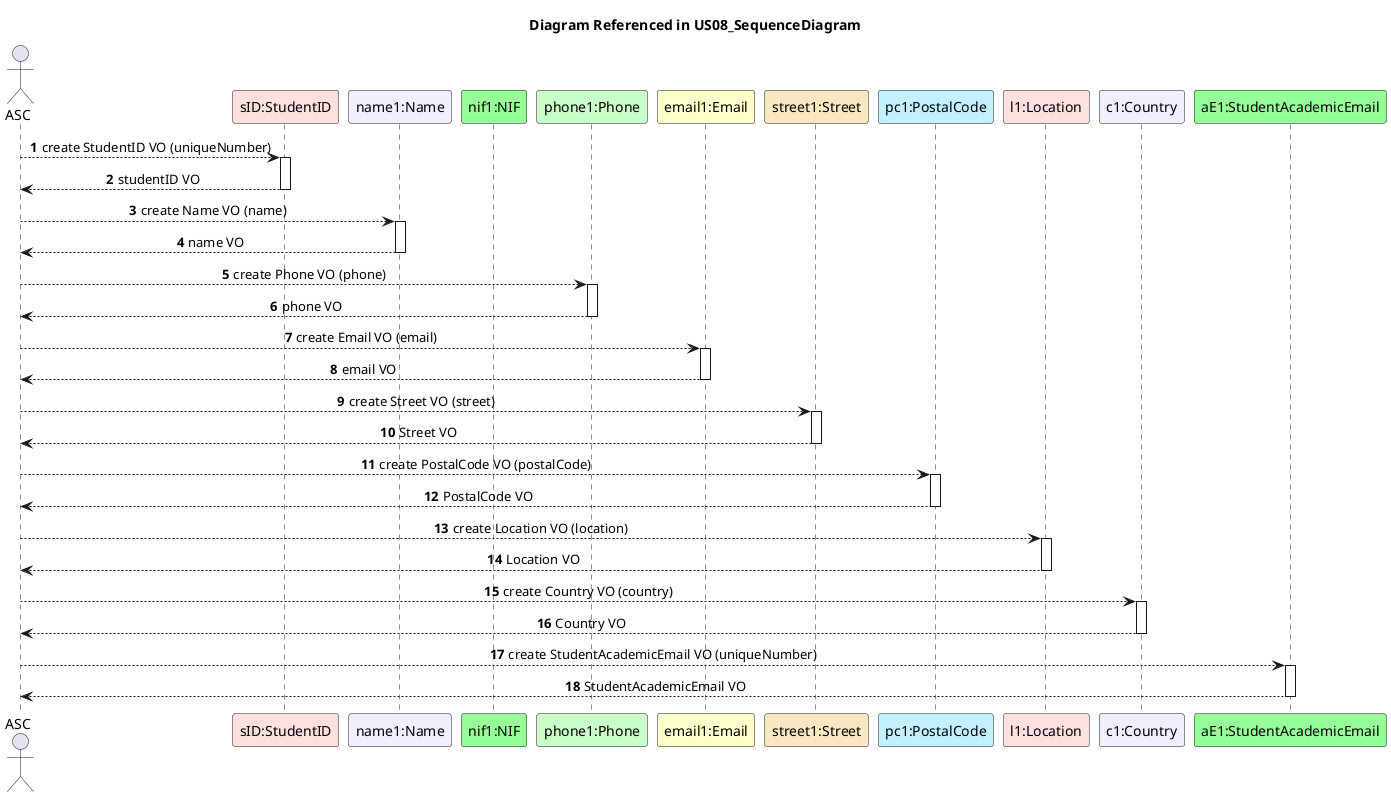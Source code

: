 @startuml
autonumber
skinparam sequenceMessageAlign center
title Diagram Referenced in US08_SequenceDiagram

actor ASC
participant "sID:StudentID" as studentID #implementation
participant "name1:Name" as name #motivation
participant "nif1:NIF" as NIF #physical
participant "phone1:Phone" as phone #technology
participant "email1:Email" as email #business
participant "street1:Street" as street #strategy
participant "pc1:PostalCode" as postalCode #application
participant "l1:Location" as location #implementation
participant "c1:Country" as country #motivation
participant "aE1:StudentAcademicEmail" as academicEmail #physical

ASC --> studentID : create StudentID VO (uniqueNumber)
activate studentID
studentID --> ASC : studentID VO
deactivate studentID

ASC --> name : create Name VO (name)
activate name
name --> ASC : name VO
deactivate name

ASC --> phone : create Phone VO (phone)
activate phone
phone --> ASC : phone VO
deactivate phone

ASC --> email : create Email VO (email)
activate email
email --> ASC : email VO
deactivate email

ASC --> street : create Street VO (street)
activate street
street --> ASC : Street VO
deactivate street

ASC --> postalCode : create PostalCode VO (postalCode)
activate postalCode
postalCode --> ASC : PostalCode VO
deactivate postalCode

ASC --> location : create Location VO (location)
activate location
location --> ASC : Location VO
deactivate location

ASC --> country : create Country VO (country)
activate country
country --> ASC : Country VO
deactivate country

ASC --> academicEmail : create StudentAcademicEmail VO (uniqueNumber)
activate academicEmail
academicEmail --> ASC : StudentAcademicEmail VO
deactivate academicEmail

@enduml